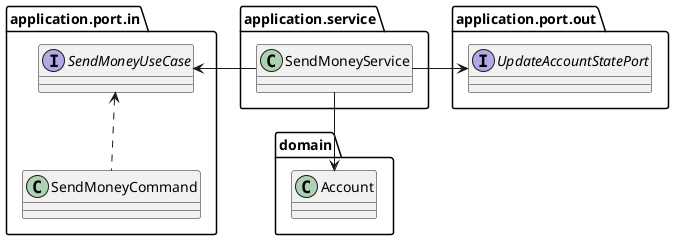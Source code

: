 @startuml
'https://plantuml.com/class-diagram

set separator none

package "application.port.in" {
    interface usecase as "SendMoneyUseCase"
    class command as "SendMoneyCommand"

    usecase <.. command
}

package "application.service" {
    class service as "SendMoneyService"
}

package "domain" {
    class account as "Account"
}

package "application.port.out" {
    interface op as "UpdateAccountStatePort"
}

service -left-> usecase
service -down-> account
service -right-> op

@enduml
